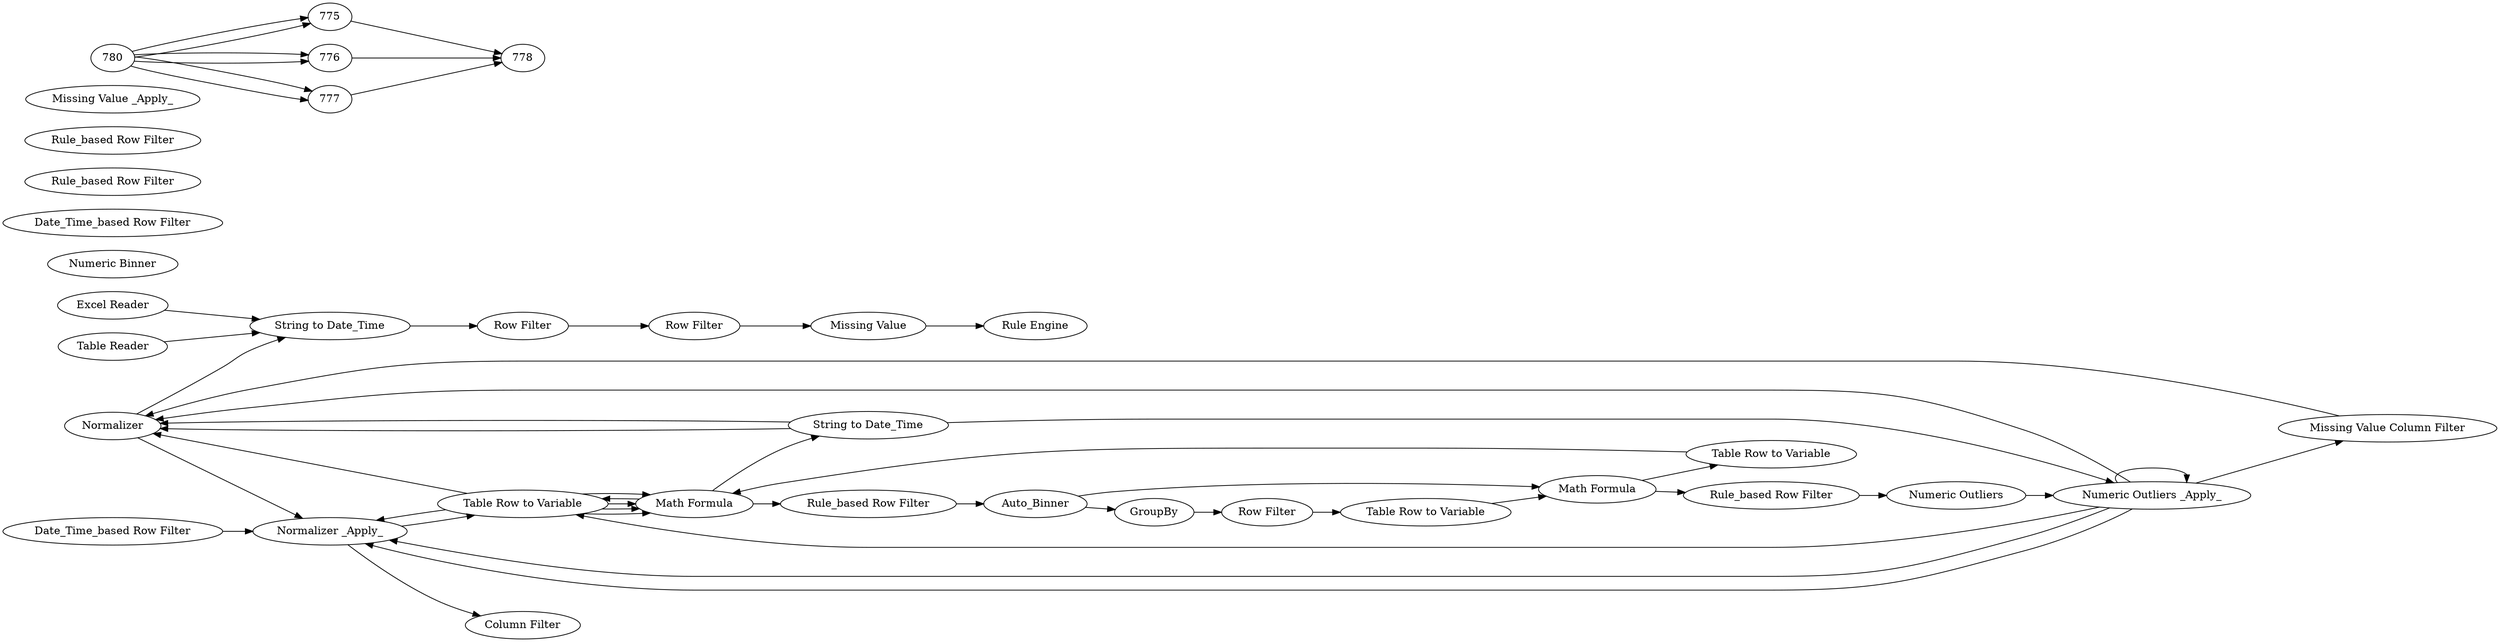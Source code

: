 digraph {
	46 [label="Excel Reader"]
	2 [label="Row Filter"]
	3 [label="Row Filter"]
	4 [label="Rule Engine"]
	33 [label="String to Date_Time"]
	34 [label="String to Date_Time"]
	37 [label="Missing Value"]
	38 [label="Column Auto Type Cast"]
	16 [label=Joiner]
	48 [label="Numeric Binner"]
	55 [label="Missing Value"]
	49 [label="Date_Time_based Row Filter"]
	50 [label="Date_Time_based Row Filter"]
	51 [label="Missing Value Column Filter"]
	52 [label="Missing Value"]
	53 [label="Constant Value Column Filter"]
	54 [label="Missing Value _Apply_"]
	56 [label="Reference Column Filter"]
	21 [label=Auto_Binner]
	22 [label=GroupBy]
	26 [label="Rule_based Row Filter"]
	27 [label="Row Filter"]
	30 [label="Math Formula"]
	35 [label="Numeric Outliers"]
	38 [label="Math Formula"]
	39 [label="Rule_based Row Filter"]
	45 [label="Table Row to Variable"]
	52 [label="Rule_based Row Filter"]
	53 [label="Rule_based Row Filter"]
	55 [label="Numeric Outliers _Apply_"]
	56 [label="Table Row to Variable"]
	57 [label="Table Row to Variable"]
	16 [label=Normalizer]
	41 [label="Normalizer _Apply_"]
	765 [label="Table Reader"]
	766 [label="Column Filter"]
	2 -> 3
	3 -> 37
	34 -> 2
	37 -> 4
	38 -> 33
	16 -> 34
	33 -> 55
	55 -> 51
	50 -> 41
	51 -> 16
	56 -> 38
	56 -> 41
	55 -> 56
	41 -> 56
	21 -> 22
	21 -> 30
	22 -> 27
	26 -> 35
	27 -> 45
	30 -> 26
	30 -> 57
	35 -> 55
	38 -> 39
	38 -> 56
	39 -> 21
	45 -> 30
	56 -> 38
	55 -> 55
	56 -> 16
	57 -> 38
	16 -> 41
	46 -> 34
	33 -> 16
	33 -> 16
	55 -> 16
	56 -> 38
	56 -> 38
	55 -> 41
	55 -> 41
	41 -> 766
	765 -> 34
	775 -> 778
	776 -> 778
	777 -> 778
	780 -> 776
	780 -> 776
	780 -> 777
	780 -> 777
	780 -> 775
	780 -> 775
	rankdir=LR
}
